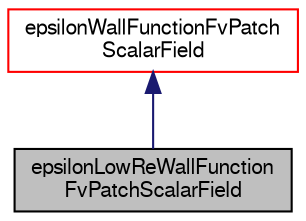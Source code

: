 digraph "epsilonLowReWallFunctionFvPatchScalarField"
{
  bgcolor="transparent";
  edge [fontname="FreeSans",fontsize="10",labelfontname="FreeSans",labelfontsize="10"];
  node [fontname="FreeSans",fontsize="10",shape=record];
  Node13 [label="epsilonLowReWallFunction\lFvPatchScalarField",height=0.2,width=0.4,color="black", fillcolor="grey75", style="filled", fontcolor="black"];
  Node14 -> Node13 [dir="back",color="midnightblue",fontsize="10",style="solid",fontname="FreeSans"];
  Node14 [label="epsilonWallFunctionFvPatch\lScalarField",height=0.2,width=0.4,color="red",URL="$a30682.html",tooltip="This boundary condition provides a turbulence dissipation wall function condition for high Reynolds n..."];
}
